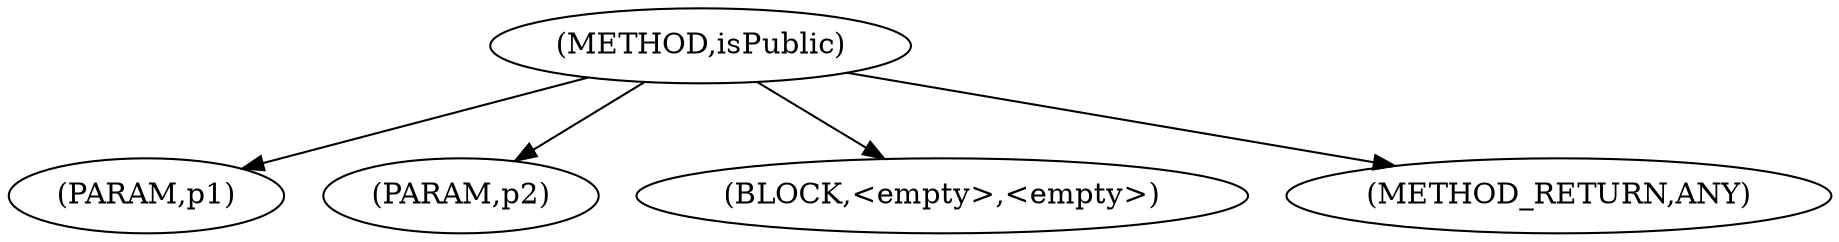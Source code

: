 digraph "isPublic" {  
"4109" [label = <(METHOD,isPublic)> ]
"4110" [label = <(PARAM,p1)> ]
"4111" [label = <(PARAM,p2)> ]
"4112" [label = <(BLOCK,&lt;empty&gt;,&lt;empty&gt;)> ]
"4113" [label = <(METHOD_RETURN,ANY)> ]
  "4109" -> "4110" 
  "4109" -> "4112" 
  "4109" -> "4111" 
  "4109" -> "4113" 
}
